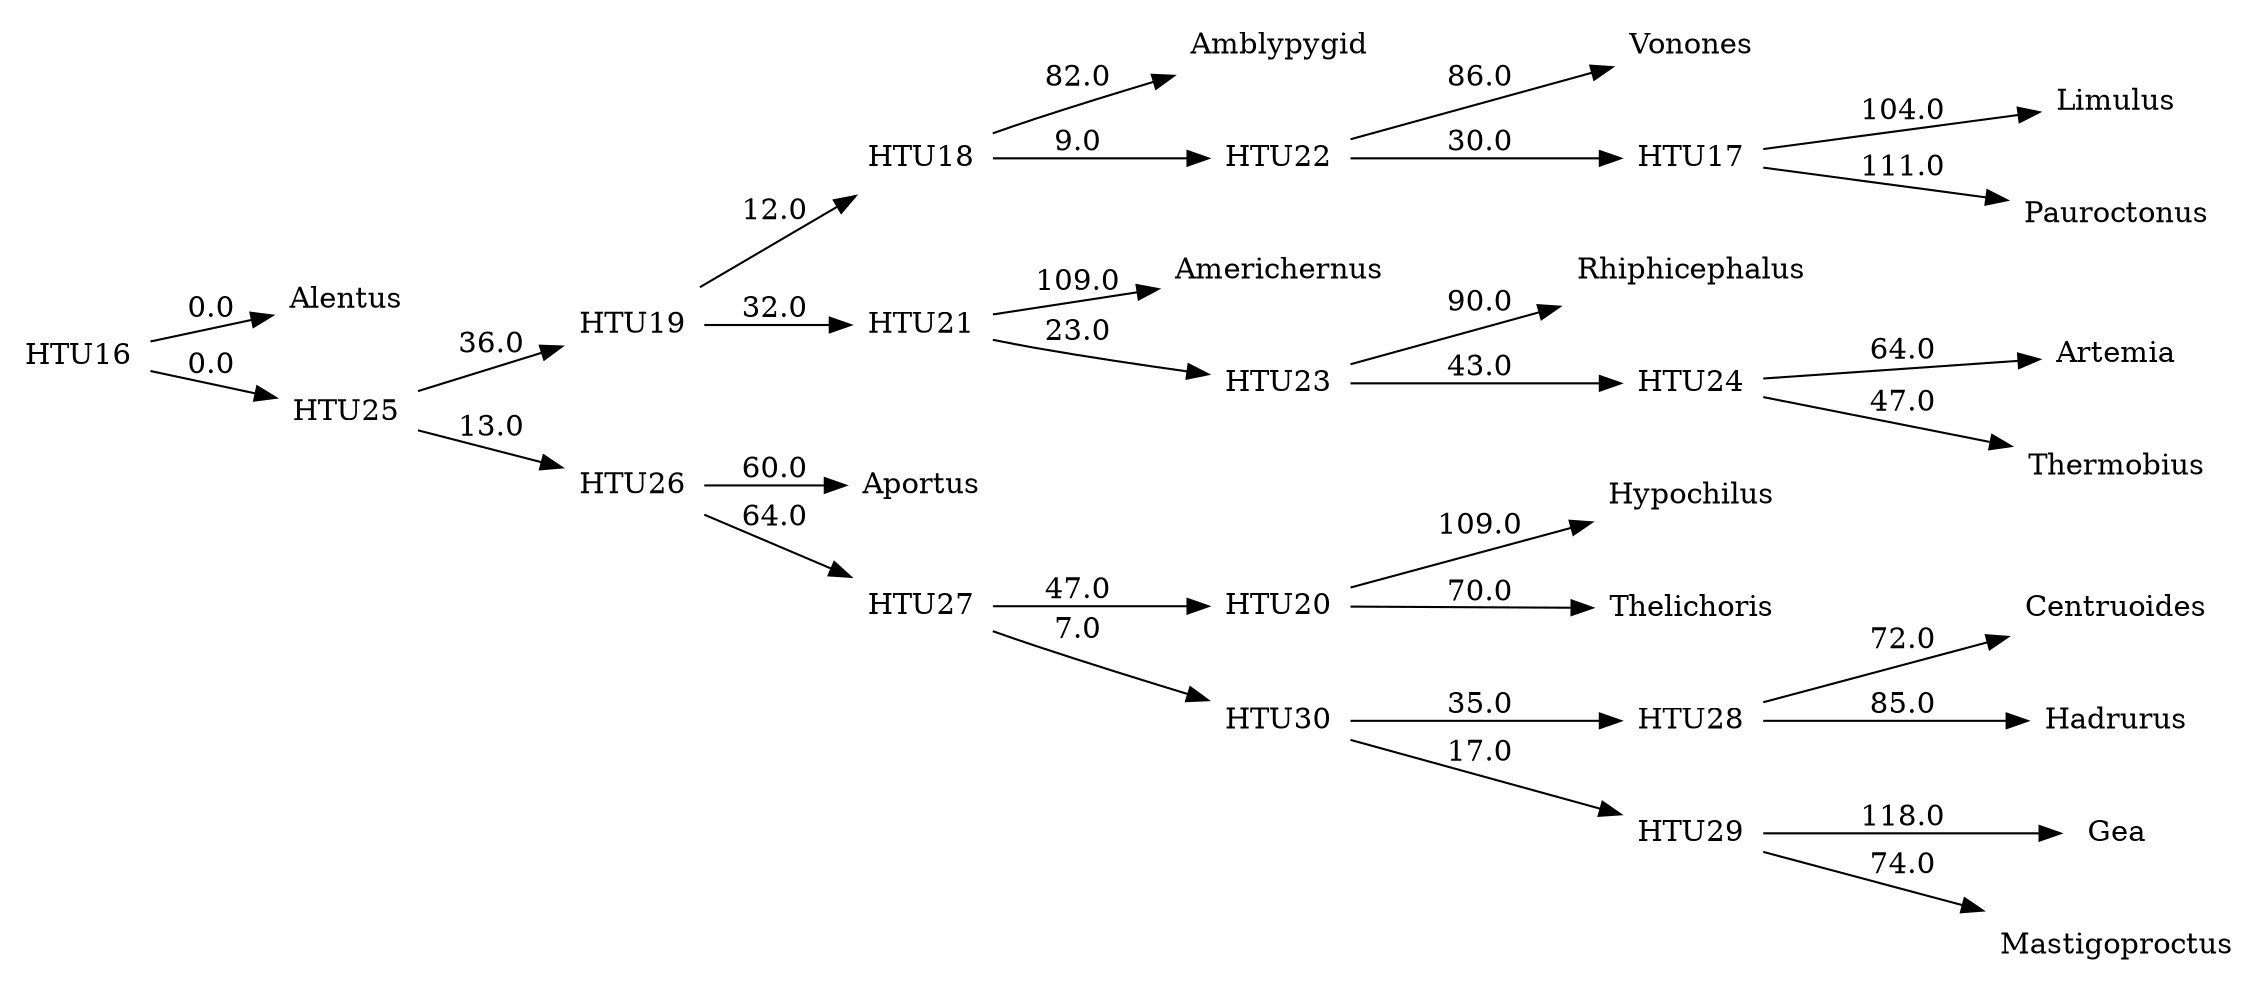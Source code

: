digraph G {
	rankdir = LR;	edge [colorscheme=spectral11];	node [shape = none];

    0 [label=Alentus];
    1 [label=Amblypygid];
    2 [label=Americhernus];
    3 [label=Aportus];
    4 [label=Artemia];
    5 [label=Centruoides];
    6 [label=Gea];
    7 [label=Hadrurus];
    8 [label=Hypochilus];
    9 [label=Limulus];
    10 [label=Mastigoproctus];
    11 [label=Pauroctonus];
    12 [label=Rhiphicephalus];
    13 [label=Thelichoris];
    14 [label=Thermobius];
    15 [label=Vonones];
    16 [label=HTU16];
    17 [label=HTU17];
    18 [label=HTU18];
    19 [label=HTU19];
    20 [label=HTU20];
    21 [label=HTU21];
    22 [label=HTU22];
    23 [label=HTU23];
    24 [label=HTU24];
    25 [label=HTU25];
    26 [label=HTU26];
    27 [label=HTU27];
    28 [label=HTU28];
    29 [label=HTU29];
    30 [label=HTU30];
    16 -> 0 [label=0.0];
    16 -> 25 [label=0.0];
    17 -> 9 [label=104.0];
    17 -> 11 [label=111.0];
    18 -> 1 [label=82.0];
    18 -> 22 [label=9.0];
    19 -> 18 [label=12.0];
    19 -> 21 [label=32.0];
    20 -> 8 [label=109.0];
    20 -> 13 [label=70.0];
    21 -> 2 [label=109.0];
    21 -> 23 [label=23.0];
    22 -> 15 [label=86.0];
    22 -> 17 [label=30.0];
    23 -> 12 [label=90.0];
    23 -> 24 [label=43.0];
    24 -> 4 [label=64.0];
    24 -> 14 [label=47.0];
    25 -> 19 [label=36.0];
    25 -> 26 [label=13.0];
    26 -> 3 [label=60.0];
    26 -> 27 [label=64.0];
    27 -> 20 [label=47.0];
    27 -> 30 [label=7.0];
    28 -> 5 [label=72.0];
    28 -> 7 [label=85.0];
    29 -> 6 [label=118.0];
    29 -> 10 [label=74.0];
    30 -> 28 [label=35.0];
    30 -> 29 [label=17.0];
}
//2846.0
digraph G {
	rankdir = LR;	edge [colorscheme=spectral11];	node [shape = none];

    0 [label=Alentus];
    1 [label=Amblypygid];
    2 [label=Americhernus];
    3 [label=Aportus];
    4 [label=Artemia];
    5 [label=Centruoides];
    6 [label=Gea];
    7 [label=Hadrurus];
    8 [label=Hypochilus];
    9 [label=Limulus];
    10 [label=Mastigoproctus];
    11 [label=Pauroctonus];
    12 [label=Rhiphicephalus];
    13 [label=Thelichoris];
    14 [label=Thermobius];
    15 [label=Vonones];
    16 [label=HTU16];
    17 [label=HTU17];
    18 [label=HTU18];
    19 [label=HTU19];
    20 [label=HTU20];
    21 [label=HTU21];
    22 [label=HTU22];
    23 [label=HTU23];
    24 [label=HTU24];
    25 [label=HTU25];
    26 [label=HTU26];
    27 [label=HTU27];
    28 [label=HTU28];
    29 [label=HTU29];
    30 [label=HTU30];
    16 -> 0 [label=0.0];
    16 -> 23 [label=0.0];
    17 -> 1 [label=87.0];
    17 -> 20 [label=16.0];
    18 -> 17 [label=7.0];
    18 -> 19 [label=23.0];
    19 -> 2 [label=138.0];
    19 -> 21 [label=18.0];
    20 -> 9 [label=81.0];
    20 -> 15 [label=91.0];
    21 -> 12 [label=85.0];
    21 -> 22 [label=54.0];
    22 -> 4 [label=58.0];
    22 -> 14 [label=54.0];
    23 -> 18 [label=27.0];
    23 -> 24 [label=13.0];
    24 -> 3 [label=57.0];
    24 -> 26 [label=33.0];
    25 -> 11 [label=72.0];
    25 -> 13 [label=99.0];
    26 -> 25 [label=29.0];
    26 -> 30 [label=19.0];
    27 -> 5 [label=72.0];
    27 -> 7 [label=97.0];
    28 -> 6 [label=77.0];
    28 -> 8 [label=96.0];
    29 -> 10 [label=57.0];
    29 -> 28 [label=48.0];
    30 -> 27 [label=36.0];
    30 -> 29 [label=13.0];
}
//2816.0
digraph G {
	rankdir = LR;	edge [colorscheme=spectral11];	node [shape = none];

    0 [label=Alentus];
    1 [label=Amblypygid];
    2 [label=Americhernus];
    3 [label=Aportus];
    4 [label=Artemia];
    5 [label=Centruoides];
    6 [label=Gea];
    7 [label=Hadrurus];
    8 [label=Hypochilus];
    9 [label=Limulus];
    10 [label=Mastigoproctus];
    11 [label=Pauroctonus];
    12 [label=Rhiphicephalus];
    13 [label=Thelichoris];
    14 [label=Thermobius];
    15 [label=Vonones];
    16 [label=HTU16];
    17 [label=HTU17];
    18 [label=HTU18];
    19 [label=HTU19];
    20 [label=HTU20];
    21 [label=HTU21];
    22 [label=HTU22];
    23 [label=HTU23];
    24 [label=HTU24];
    25 [label=HTU25];
    26 [label=HTU26];
    27 [label=HTU27];
    28 [label=HTU28];
    29 [label=HTU29];
    30 [label=HTU30];
    16 -> 0 [label=0.0];
    16 -> 23 [label=0.0];
    17 -> 9 [label=75.0];
    17 -> 11 [label=102.0];
    18 -> 1 [label=86.0];
    18 -> 20 [label=5.0];
    19 -> 18 [label=9.0];
    19 -> 21 [label=17.0];
    20 -> 15 [label=74.0];
    20 -> 17 [label=18.0];
    21 -> 12 [label=99.0];
    21 -> 22 [label=47.0];
    22 -> 4 [label=53.0];
    22 -> 14 [label=44.0];
    23 -> 19 [label=32.0];
    23 -> 24 [label=21.0];
    24 -> 3 [label=51.0];
    24 -> 26 [label=38.0];
    25 -> 2 [label=85.0];
    25 -> 28 [label=31.0];
    26 -> 13 [label=91.0];
    26 -> 30 [label=17.0];
    27 -> 5 [label=75.0];
    27 -> 7 [label=94.0];
    28 -> 6 [label=74.0];
    28 -> 8 [label=99.0];
    29 -> 10 [label=84.0];
    29 -> 25 [label=34.0];
    30 -> 27 [label=37.0];
    30 -> 29 [label=17.0];
}
//2802.0
digraph G {
	rankdir = LR;	edge [colorscheme=spectral11];	node [shape = none];

    0 [label=Alentus];
    1 [label=Amblypygid];
    2 [label=Americhernus];
    3 [label=Aportus];
    4 [label=Artemia];
    5 [label=Centruoides];
    6 [label=Gea];
    7 [label=Hadrurus];
    8 [label=Hypochilus];
    9 [label=Limulus];
    10 [label=Mastigoproctus];
    11 [label=Pauroctonus];
    12 [label=Rhiphicephalus];
    13 [label=Thelichoris];
    14 [label=Thermobius];
    15 [label=Vonones];
    16 [label=HTU16];
    17 [label=HTU17];
    18 [label=HTU18];
    19 [label=HTU19];
    20 [label=HTU20];
    21 [label=HTU21];
    22 [label=HTU22];
    23 [label=HTU23];
    24 [label=HTU24];
    25 [label=HTU25];
    26 [label=HTU26];
    27 [label=HTU27];
    28 [label=HTU28];
    29 [label=HTU29];
    30 [label=HTU30];
    16 -> 0 [label=0.0];
    16 -> 23 [label=0.0];
    17 -> 9 [label=75.0];
    17 -> 11 [label=102.0];
    18 -> 1 [label=86.0];
    18 -> 20 [label=5.0];
    19 -> 18 [label=9.0];
    19 -> 21 [label=17.0];
    20 -> 15 [label=74.0];
    20 -> 17 [label=18.0];
    21 -> 12 [label=99.0];
    21 -> 22 [label=47.0];
    22 -> 4 [label=53.0];
    22 -> 14 [label=44.0];
    23 -> 19 [label=32.0];
    23 -> 24 [label=21.0];
    24 -> 3 [label=51.0];
    24 -> 26 [label=38.0];
    25 -> 2 [label=85.0];
    25 -> 28 [label=31.0];
    26 -> 13 [label=91.0];
    26 -> 30 [label=17.0];
    27 -> 5 [label=75.0];
    27 -> 7 [label=94.0];
    28 -> 6 [label=74.0];
    28 -> 8 [label=99.0];
    29 -> 10 [label=84.0];
    29 -> 25 [label=34.0];
    30 -> 27 [label=37.0];
    30 -> 29 [label=17.0];
}
//2802.0
digraph G {
	rankdir = LR;	edge [colorscheme=spectral11];	node [shape = none];

    0 [label=Alentus];
    1 [label=Amblypygid];
    2 [label=Americhernus];
    3 [label=Aportus];
    4 [label=Artemia];
    5 [label=Centruoides];
    6 [label=Gea];
    7 [label=Hadrurus];
    8 [label=Hypochilus];
    9 [label=Limulus];
    10 [label=Mastigoproctus];
    11 [label=Pauroctonus];
    12 [label=Rhiphicephalus];
    13 [label=Thelichoris];
    14 [label=Thermobius];
    15 [label=Vonones];
    16 [label=HTU16];
    17 [label=HTU17];
    18 [label=HTU18];
    19 [label=HTU19];
    20 [label=HTU20];
    21 [label=HTU21];
    22 [label=HTU22];
    23 [label=HTU23];
    24 [label=HTU24];
    25 [label=HTU25];
    26 [label=HTU26];
    27 [label=HTU27];
    28 [label=HTU28];
    29 [label=HTU29];
    30 [label=HTU30];
    16 -> 0 [label=0.0];
    16 -> 22 [label=0.0];
    17 -> 1 [label=90.0];
    17 -> 19 [label=12.0];
    18 -> 17 [label=4.0];
    18 -> 20 [label=25.0];
    19 -> 9 [label=82.0];
    19 -> 15 [label=93.0];
    20 -> 12 [label=106.0];
    20 -> 21 [label=52.0];
    21 -> 4 [label=64.0];
    21 -> 14 [label=56.0];
    22 -> 18 [label=28.0];
    22 -> 23 [label=14.0];
    23 -> 3 [label=58.0];
    23 -> 26 [label=33.0];
    24 -> 11 [label=73.0];
    24 -> 13 [label=99.0];
    25 -> 2 [label=69.0];
    25 -> 28 [label=31.0];
    26 -> 24 [label=42.0];
    26 -> 30 [label=13.0];
    27 -> 5 [label=65.0];
    27 -> 7 [label=79.0];
    28 -> 6 [label=61.0];
    28 -> 8 [label=97.0];
    29 -> 10 [label=64.0];
    29 -> 25 [label=39.0];
    30 -> 27 [label=37.0];
    30 -> 29 [label=19.0];
}
//2771.0
digraph G {
	rankdir = LR;	edge [colorscheme=spectral11];	node [shape = none];

    0 [label=Alentus];
    1 [label=Amblypygid];
    2 [label=Americhernus];
    3 [label=Aportus];
    4 [label=Artemia];
    5 [label=Centruoides];
    6 [label=Gea];
    7 [label=Hadrurus];
    8 [label=Hypochilus];
    9 [label=Limulus];
    10 [label=Mastigoproctus];
    11 [label=Pauroctonus];
    12 [label=Rhiphicephalus];
    13 [label=Thelichoris];
    14 [label=Thermobius];
    15 [label=Vonones];
    16 [label=HTU16];
    17 [label=HTU17];
    18 [label=HTU18];
    19 [label=HTU19];
    20 [label=HTU20];
    21 [label=HTU21];
    22 [label=HTU22];
    23 [label=HTU23];
    24 [label=HTU24];
    25 [label=HTU25];
    26 [label=HTU26];
    27 [label=HTU27];
    28 [label=HTU28];
    29 [label=HTU29];
    30 [label=HTU30];
    16 -> 0 [label=0.0];
    16 -> 23 [label=0.0];
    17 -> 9 [label=73.0];
    17 -> 11 [label=106.0];
    18 -> 1 [label=85.0];
    18 -> 20 [label=8.0];
    19 -> 18 [label=13.0];
    19 -> 21 [label=19.0];
    20 -> 15 [label=79.0];
    20 -> 17 [label=22.0];
    21 -> 12 [label=104.0];
    21 -> 22 [label=53.0];
    22 -> 4 [label=68.0];
    22 -> 14 [label=57.0];
    23 -> 19 [label=19.0];
    23 -> 25 [label=7.0];
    24 -> 13 [label=79.0];
    24 -> 26 [label=22.0];
    25 -> 3 [label=59.0];
    25 -> 27 [label=33.0];
    26 -> 2 [label=72.0];
    26 -> 29 [label=27.0];
    27 -> 24 [label=34.0];
    27 -> 30 [label=17.0];
    28 -> 5 [label=58.0];
    28 -> 7 [label=81.0];
    29 -> 6 [label=64.0];
    29 -> 8 [label=128.0];
    30 -> 10 [label=50.0];
    30 -> 28 [label=37.0];
}
//2770.0
digraph G {
	rankdir = LR;	edge [colorscheme=spectral11];	node [shape = none];

    0 [label=Alentus];
    1 [label=Amblypygid];
    2 [label=Americhernus];
    3 [label=Aportus];
    4 [label=Artemia];
    5 [label=Centruoides];
    6 [label=Gea];
    7 [label=Hadrurus];
    8 [label=Hypochilus];
    9 [label=Limulus];
    10 [label=Mastigoproctus];
    11 [label=Pauroctonus];
    12 [label=Rhiphicephalus];
    13 [label=Thelichoris];
    14 [label=Thermobius];
    15 [label=Vonones];
    16 [label=HTU16];
    17 [label=HTU17];
    18 [label=HTU18];
    19 [label=HTU19];
    20 [label=HTU20];
    21 [label=HTU21];
    22 [label=HTU22];
    23 [label=HTU23];
    24 [label=HTU24];
    25 [label=HTU25];
    26 [label=HTU26];
    27 [label=HTU27];
    28 [label=HTU28];
    29 [label=HTU29];
    30 [label=HTU30];
    16 -> 0 [label=0.0];
    16 -> 23 [label=0.0];
    17 -> 9 [label=73.0];
    17 -> 11 [label=106.0];
    18 -> 1 [label=85.0];
    18 -> 20 [label=8.0];
    19 -> 18 [label=13.0];
    19 -> 21 [label=19.0];
    20 -> 15 [label=79.0];
    20 -> 17 [label=22.0];
    21 -> 12 [label=104.0];
    21 -> 22 [label=53.0];
    22 -> 4 [label=68.0];
    22 -> 14 [label=57.0];
    23 -> 19 [label=19.0];
    23 -> 25 [label=7.0];
    24 -> 13 [label=79.0];
    24 -> 26 [label=22.0];
    25 -> 3 [label=59.0];
    25 -> 27 [label=33.0];
    26 -> 2 [label=72.0];
    26 -> 29 [label=27.0];
    27 -> 24 [label=34.0];
    27 -> 30 [label=17.0];
    28 -> 5 [label=58.0];
    28 -> 7 [label=81.0];
    29 -> 6 [label=64.0];
    29 -> 8 [label=128.0];
    30 -> 10 [label=50.0];
    30 -> 28 [label=37.0];
}
//2770.0
digraph G {
	rankdir = LR;	edge [colorscheme=spectral11];	node [shape = none];

    0 [label=Alentus];
    1 [label=Amblypygid];
    2 [label=Americhernus];
    3 [label=Aportus];
    4 [label=Artemia];
    5 [label=Centruoides];
    6 [label=Gea];
    7 [label=Hadrurus];
    8 [label=Hypochilus];
    9 [label=Limulus];
    10 [label=Mastigoproctus];
    11 [label=Pauroctonus];
    12 [label=Rhiphicephalus];
    13 [label=Thelichoris];
    14 [label=Thermobius];
    15 [label=Vonones];
    16 [label=HTU16];
    17 [label=HTU17];
    18 [label=HTU18];
    19 [label=HTU19];
    20 [label=HTU20];
    21 [label=HTU21];
    22 [label=HTU22];
    23 [label=HTU23];
    24 [label=HTU24];
    25 [label=HTU25];
    26 [label=HTU26];
    27 [label=HTU27];
    28 [label=HTU28];
    29 [label=HTU29];
    30 [label=HTU30];
    16 -> 0 [label=0.0];
    16 -> 23 [label=0.0];
    17 -> 1 [label=84.0];
    17 -> 20 [label=18.0];
    18 -> 17 [label=9.0];
    18 -> 21 [label=26.0];
    19 -> 8 [label=104.0];
    19 -> 13 [label=81.0];
    20 -> 9 [label=75.0];
    20 -> 15 [label=85.0];
    21 -> 12 [label=119.0];
    21 -> 22 [label=50.0];
    22 -> 4 [label=72.0];
    22 -> 14 [label=60.0];
    23 -> 18 [label=16.0];
    23 -> 25 [label=16.0];
    24 -> 19 [label=29.0];
    24 -> 27 [label=20.0];
    25 -> 3 [label=58.0];
    25 -> 28 [label=31.0];
    26 -> 11 [label=75.0];
    26 -> 24 [label=24.0];
    27 -> 2 [label=96.0];
    27 -> 6 [label=83.0];
    28 -> 26 [label=23.0];
    28 -> 30 [label=21.0];
    29 -> 5 [label=55.0];
    29 -> 7 [label=79.0];
    30 -> 10 [label=52.0];
    30 -> 29 [label=35.0];
}
//2730.0
digraph G {
	rankdir = LR;	edge [colorscheme=spectral11];	node [shape = none];

    0 [label=Alentus];
    1 [label=Amblypygid];
    2 [label=Americhernus];
    3 [label=Aportus];
    4 [label=Artemia];
    5 [label=Centruoides];
    6 [label=Gea];
    7 [label=Hadrurus];
    8 [label=Hypochilus];
    9 [label=Limulus];
    10 [label=Mastigoproctus];
    11 [label=Pauroctonus];
    12 [label=Rhiphicephalus];
    13 [label=Thelichoris];
    14 [label=Thermobius];
    15 [label=Vonones];
    16 [label=HTU16];
    17 [label=HTU17];
    18 [label=HTU18];
    19 [label=HTU19];
    20 [label=HTU20];
    21 [label=HTU21];
    22 [label=HTU22];
    23 [label=HTU23];
    24 [label=HTU24];
    25 [label=HTU25];
    26 [label=HTU26];
    27 [label=HTU27];
    28 [label=HTU28];
    29 [label=HTU29];
    30 [label=HTU30];
    16 -> 0 [label=0.0];
    16 -> 22 [label=0.0];
    17 -> 9 [label=80.0];
    17 -> 11 [label=110.0];
    18 -> 19 [label=2.0];
    18 -> 20 [label=22.0];
    19 -> 15 [label=88.0];
    19 -> 17 [label=8.0];
    20 -> 12 [label=94.0];
    20 -> 21 [label=50.0];
    21 -> 4 [label=65.0];
    21 -> 14 [label=52.0];
    22 -> 18 [label=35.0];
    22 -> 24 [label=22.0];
    23 -> 13 [label=80.0];
    23 -> 25 [label=15.0];
    24 -> 3 [label=53.0];
    24 -> 26 [label=65.0];
    25 -> 2 [label=81.0];
    25 -> 29 [label=33.0];
    26 -> 23 [label=38.0];
    26 -> 30 [label=13.0];
    27 -> 1 [label=46.0];
    27 -> 10 [label=35.0];
    28 -> 5 [label=72.0];
    28 -> 7 [label=92.0];
    29 -> 6 [label=79.0];
    29 -> 8 [label=103.0];
    30 -> 27 [label=48.0];
    30 -> 28 [label=35.0];
}
//2671.0
digraph G {
	rankdir = LR;	edge [colorscheme=spectral11];	node [shape = none];

    0 [label=Alentus];
    1 [label=Amblypygid];
    2 [label=Americhernus];
    3 [label=Aportus];
    4 [label=Artemia];
    5 [label=Centruoides];
    6 [label=Gea];
    7 [label=Hadrurus];
    8 [label=Hypochilus];
    9 [label=Limulus];
    10 [label=Mastigoproctus];
    11 [label=Pauroctonus];
    12 [label=Rhiphicephalus];
    13 [label=Thelichoris];
    14 [label=Thermobius];
    15 [label=Vonones];
    16 [label=HTU16];
    17 [label=HTU17];
    18 [label=HTU18];
    19 [label=HTU19];
    20 [label=HTU20];
    21 [label=HTU21];
    22 [label=HTU22];
    23 [label=HTU23];
    24 [label=HTU24];
    25 [label=HTU25];
    26 [label=HTU26];
    27 [label=HTU27];
    28 [label=HTU28];
    29 [label=HTU29];
    30 [label=HTU30];
    31 [label=HTU31];
    32 [label=HTU32];
    33 [label=HTU33];
    34 [label=HTU34];
    16 -> 0 [label=0.0];
    16 -> 23 [label=0.0];
    17 -> 20 [label=3.0];
    17 -> 32 [label=0.0];
    18 -> 17 [label=1.0];
    18 -> 21 [label=27.0];
    19 -> 13 [label=76.0];
    19 -> 33 [label=0.0];
    20 -> 9 [label=47.0];
    20 -> 15 [label=94.0];
    21 -> 12 [label=88.0];
    21 -> 22 [label=67.0];
    22 -> 4 [label=61.0];
    22 -> 14 [label=60.0];
    23 -> 18 [label=8.0];
    23 -> 25 [label=28.0];
    24 -> 19 [label=12.0];
    24 -> 27 [label=24.0];
    25 -> 3 [label=58.0];
    25 -> 28 [label=50.0];
    26 -> 11 [label=67.0];
    26 -> 24 [label=27.0];
    27 -> 2 [label=70.0];
    27 -> 31 [label=18.0];
    28 -> 26 [label=21.0];
    28 -> 34 [label=13.0];
    29 -> 10 [label=33.0];
    29 -> 32 [label=0.0];
    30 -> 5 [label=68.0];
    30 -> 7 [label=82.0];
    31 -> 6 [label=68.0];
    31 -> 33 [label=0.0];
    32 -> 1 [label=37.0];
    33 -> 8 [label=95.0];
    34 -> 29 [label=60.0];
    34 -> 30 [label=33.0];
}
//2641.733333333333
digraph G {
	rankdir = LR;	edge [colorscheme=spectral11];	node [shape = none];

    0 [label=Alentus];
    1 [label=Amblypygid];
    2 [label=Americhernus];
    3 [label=Aportus];
    4 [label=Artemia];
    5 [label=Centruoides];
    6 [label=Gea];
    7 [label=Hadrurus];
    8 [label=Hypochilus];
    9 [label=Limulus];
    10 [label=Mastigoproctus];
    11 [label=Pauroctonus];
    12 [label=Rhiphicephalus];
    13 [label=Thelichoris];
    14 [label=Thermobius];
    15 [label=Vonones];
    16 [label=HTU16];
    17 [label=HTU17];
    18 [label=HTU18];
    19 [label=HTU19];
    20 [label=HTU20];
    21 [label=HTU21];
    22 [label=HTU22];
    23 [label=HTU23];
    24 [label=HTU24];
    25 [label=HTU25];
    26 [label=HTU26];
    27 [label=HTU27];
    28 [label=HTU28];
    29 [label=HTU29];
    30 [label=HTU30];
    16 -> 0 [label=0.0];
    16 -> 21 [label=0.0];
    17 -> 18 [label=6.0];
    17 -> 19 [label=64.0];
    18 -> 9 [label=31.0];
    18 -> 15 [label=134.0];
    19 -> 12 [label=88.0];
    19 -> 20 [label=74.0];
    20 -> 4 [label=62.0];
    20 -> 14 [label=56.0];
    21 -> 17 [label=6.0];
    21 -> 23 [label=38.0];
    22 -> 13 [label=74.0];
    22 -> 25 [label=19.0];
    23 -> 3 [label=54.0];
    23 -> 26 [label=55.0];
    24 -> 11 [label=74.0];
    24 -> 22 [label=32.0];
    25 -> 2 [label=78.0];
    25 -> 29 [label=29.0];
    26 -> 24 [label=21.0];
    26 -> 30 [label=12.0];
    27 -> 1 [label=41.0];
    27 -> 10 [label=37.0];
    28 -> 5 [label=64.0];
    28 -> 7 [label=78.0];
    29 -> 6 [label=75.0];
    29 -> 8 [label=97.0];
    30 -> 27 [label=30.0];
    30 -> 28 [label=37.0];
}
//2633.0
